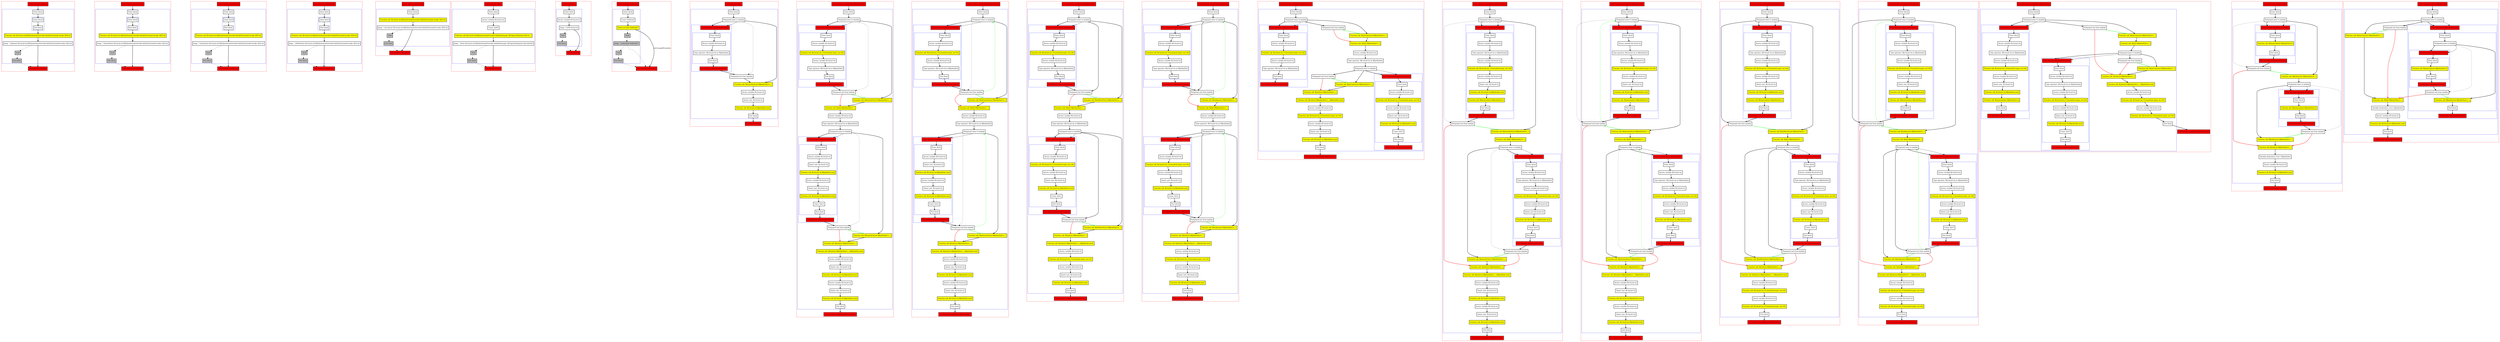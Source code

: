 digraph flowFromInplaceLambda_kt {
    graph [nodesep=3]
    node [shape=box penwidth=2]
    edge [penwidth=2]

    subgraph cluster_0 {
        color=red
        0 [label="Enter function unknown" style="filled" fillcolor=red];
        subgraph cluster_1 {
            color=blue
            1 [label="Enter block"];
            subgraph cluster_2 {
                color=blue
                2 [label="Enter block"];
                3 [label="Exit block"];
            }
            4 [label="Function call: R|<local>/x|.R|SubstitutionOverride<kotlin/Function0.invoke: R|T|>|()" style="filled" fillcolor=yellow];
            5 [label="Jump: ^unknown R|<local>/x|.R|SubstitutionOverride<kotlin/Function0.invoke: R|T|>|()"];
            6 [label="Stub" style="filled" fillcolor=gray];
            7 [label="Exit block" style="filled" fillcolor=gray];
        }
        8 [label="Exit function unknown" style="filled" fillcolor=red];
    }
    0 -> {1};
    1 -> {2};
    2 -> {3};
    3 -> {4};
    4 -> {5};
    5 -> {8};
    5 -> {6} [style=dotted];
    6 -> {7} [style=dotted];
    7 -> {8} [style=dotted];

    subgraph cluster_3 {
        color=red
        17 [label="Enter function atLeastOnce" style="filled" fillcolor=red];
        subgraph cluster_4 {
            color=blue
            18 [label="Enter block"];
            subgraph cluster_5 {
                color=blue
                19 [label="Enter block"];
                20 [label="Exit block"];
            }
            21 [label="Function call: R|<local>/x|.R|SubstitutionOverride<kotlin/Function0.invoke: R|T|>|()" style="filled" fillcolor=yellow];
            22 [label="Jump: ^atLeastOnce R|<local>/x|.R|SubstitutionOverride<kotlin/Function0.invoke: R|T|>|()"];
            23 [label="Stub" style="filled" fillcolor=gray];
            24 [label="Exit block" style="filled" fillcolor=gray];
        }
        25 [label="Exit function atLeastOnce" style="filled" fillcolor=red];
    }
    17 -> {18};
    18 -> {19};
    19 -> {20};
    20 -> {21};
    21 -> {22};
    22 -> {25};
    22 -> {23} [style=dotted];
    23 -> {24} [style=dotted];
    24 -> {25} [style=dotted];

    subgraph cluster_6 {
        color=red
        34 [label="Enter function exactlyOnce" style="filled" fillcolor=red];
        subgraph cluster_7 {
            color=blue
            35 [label="Enter block"];
            subgraph cluster_8 {
                color=blue
                36 [label="Enter block"];
                37 [label="Exit block"];
            }
            38 [label="Function call: R|<local>/x|.R|SubstitutionOverride<kotlin/Function0.invoke: R|T|>|()" style="filled" fillcolor=yellow];
            39 [label="Jump: ^exactlyOnce R|<local>/x|.R|SubstitutionOverride<kotlin/Function0.invoke: R|T|>|()"];
            40 [label="Stub" style="filled" fillcolor=gray];
            41 [label="Exit block" style="filled" fillcolor=gray];
        }
        42 [label="Exit function exactlyOnce" style="filled" fillcolor=red];
    }
    34 -> {35};
    35 -> {36};
    36 -> {37};
    37 -> {38};
    38 -> {39};
    39 -> {42};
    39 -> {40} [style=dotted];
    40 -> {41} [style=dotted];
    41 -> {42} [style=dotted];

    subgraph cluster_9 {
        color=red
        51 [label="Enter function atMostOnce" style="filled" fillcolor=red];
        subgraph cluster_10 {
            color=blue
            52 [label="Enter block"];
            subgraph cluster_11 {
                color=blue
                53 [label="Enter block"];
                54 [label="Exit block"];
            }
            55 [label="Function call: R|<local>/x|.R|SubstitutionOverride<kotlin/Function0.invoke: R|T|>|()" style="filled" fillcolor=yellow];
            56 [label="Jump: ^atMostOnce R|<local>/x|.R|SubstitutionOverride<kotlin/Function0.invoke: R|T|>|()"];
            57 [label="Stub" style="filled" fillcolor=gray];
            58 [label="Exit block" style="filled" fillcolor=gray];
        }
        59 [label="Exit function atMostOnce" style="filled" fillcolor=red];
    }
    51 -> {52};
    52 -> {53};
    53 -> {54};
    54 -> {55};
    55 -> {56};
    56 -> {59};
    56 -> {57} [style=dotted];
    57 -> {58} [style=dotted];
    58 -> {59} [style=dotted];

    subgraph cluster_12 {
        color=red
        68 [label="Enter function noContract" style="filled" fillcolor=red];
        subgraph cluster_13 {
            color=blue
            69 [label="Enter block"];
            70 [label="Function call: R|<local>/x|.R|SubstitutionOverride<kotlin/Function0.invoke: R|T|>|()" style="filled" fillcolor=yellow];
            71 [label="Jump: ^noContract R|<local>/x|.R|SubstitutionOverride<kotlin/Function0.invoke: R|T|>|()"];
            72 [label="Stub" style="filled" fillcolor=gray];
            73 [label="Exit block" style="filled" fillcolor=gray];
        }
        74 [label="Exit function noContract" style="filled" fillcolor=red];
    }
    68 -> {69};
    69 -> {70};
    70 -> {71};
    71 -> {74};
    71 -> {72} [style=dotted];
    72 -> {73} [style=dotted];
    73 -> {74} [style=dotted];

    subgraph cluster_14 {
        color=red
        75 [label="Enter function select" style="filled" fillcolor=red];
        subgraph cluster_15 {
            color=blue
            76 [label="Enter block"];
            77 [label="Access variable R|<local>/x|"];
            78 [label="Const: Int(0)"];
            79 [label="Function call: R|<local>/x|.R|SubstitutionOverride<kotlin/Array.get: R|CapturedType(out K)|>|(...)" style="filled" fillcolor=yellow];
            80 [label="Jump: ^select R|<local>/x|.R|SubstitutionOverride<kotlin/Array.get: R|CapturedType(out K)|>|(Int(0))"];
            81 [label="Stub" style="filled" fillcolor=gray];
            82 [label="Exit block" style="filled" fillcolor=gray];
        }
        83 [label="Exit function select" style="filled" fillcolor=red];
    }
    75 -> {76};
    76 -> {77};
    77 -> {78};
    78 -> {79};
    79 -> {80};
    80 -> {83};
    80 -> {81} [style=dotted];
    81 -> {82} [style=dotted];
    82 -> {83} [style=dotted];

    subgraph cluster_16 {
        color=red
        84 [label="Enter function id" style="filled" fillcolor=red];
        subgraph cluster_17 {
            color=blue
            85 [label="Enter block"];
            86 [label="Access variable R|<local>/x|"];
            87 [label="Jump: ^id R|<local>/x|"];
            88 [label="Stub" style="filled" fillcolor=gray];
            89 [label="Exit block" style="filled" fillcolor=gray];
        }
        90 [label="Exit function id" style="filled" fillcolor=red];
    }
    84 -> {85};
    85 -> {86};
    86 -> {87};
    87 -> {90};
    87 -> {88} [style=dotted];
    88 -> {89} [style=dotted];
    89 -> {90} [style=dotted];

    subgraph cluster_18 {
        color=red
        91 [label="Enter function materialize" style="filled" fillcolor=red];
        subgraph cluster_19 {
            color=blue
            92 [label="Enter block"];
            93 [label="Const: Null(null)"];
            94 [label="Check not null: Null(null)!!" style="filled" fillcolor=yellow];
            95 [label="Stub" style="filled" fillcolor=gray];
            96 [label="Jump: ^materialize Null(null)!!" style="filled" fillcolor=gray];
            97 [label="Stub" style="filled" fillcolor=gray];
            98 [label="Exit block" style="filled" fillcolor=gray];
        }
        99 [label="Exit function materialize" style="filled" fillcolor=red];
    }
    91 -> {92};
    92 -> {93};
    93 -> {94};
    94 -> {99}    [label=onUncaughtException];
    94 -> {95} [style=dotted];
    95 -> {96} [style=dotted];
    96 -> {99 97} [style=dotted];
    97 -> {98} [style=dotted];
    98 -> {99} [style=dotted];

    subgraph cluster_20 {
        color=red
        100 [label="Enter function basic" style="filled" fillcolor=red];
        subgraph cluster_21 {
            color=blue
            101 [label="Enter block"];
            102 [label="Postponed enter to lambda"];
            subgraph cluster_22 {
                color=blue
                110 [label="Enter function anonymousFunction" style="filled" fillcolor=red];
                subgraph cluster_23 {
                    color=blue
                    111 [label="Enter block"];
                    112 [label="Access variable R|<local>/x|"];
                    113 [label="Type operator: (R|<local>/x| as R|kotlin/Int|)"];
                    114 [label="Exit block"];
                }
                115 [label="Exit function anonymousFunction" style="filled" fillcolor=red];
            }
            103 [label="Postponed exit from lambda"];
            104 [label="Function call: R|/exactlyOnce|<R|kotlin/Int|>(...)" style="filled" fillcolor=yellow];
            105 [label="Access variable R|<local>/x|"];
            106 [label="Smart cast: R|<local>/x|"];
            107 [label="Function call: R|<local>/x|.R|kotlin/Int.inc|()" style="filled" fillcolor=yellow];
            108 [label="Exit block"];
        }
        109 [label="Exit function basic" style="filled" fillcolor=red];
    }
    100 -> {101};
    101 -> {102};
    102 -> {110 104};
    102 -> {103} [style=dotted];
    102 -> {110} [style=dashed];
    103 -> {104};
    104 -> {105};
    105 -> {106};
    106 -> {107};
    107 -> {108};
    108 -> {109};
    110 -> {111};
    111 -> {112};
    112 -> {113};
    113 -> {114};
    114 -> {115};
    115 -> {103};

    subgraph cluster_24 {
        color=red
        116 [label="Enter function completedCallExactlyOnce" style="filled" fillcolor=red];
        subgraph cluster_25 {
            color=blue
            117 [label="Enter block"];
            118 [label="Postponed enter to lambda"];
            subgraph cluster_26 {
                color=blue
                137 [label="Enter function anonymousFunction" style="filled" fillcolor=red];
                subgraph cluster_27 {
                    color=blue
                    138 [label="Enter block"];
                    139 [label="Access variable R|<local>/y|"];
                    140 [label="Function call: R|<local>/y|.<Unresolved name: inc>#()" style="filled" fillcolor=yellow];
                    141 [label="Access variable R|<local>/x|"];
                    142 [label="Type operator: (R|<local>/x| as R|kotlin/Int|)"];
                    143 [label="Exit block"];
                }
                144 [label="Exit function anonymousFunction" style="filled" fillcolor=red];
            }
            119 [label="Postponed exit from lambda"];
            120 [label="Function call: R|/exactlyOnce|<R|kotlin/Int|>(...)" style="filled" fillcolor=yellow];
            121 [label="Function call: R|/id|<R|kotlin/Int|>(...)" style="filled" fillcolor=yellow];
            122 [label="Access variable R|<local>/y|"];
            123 [label="Type operator: (R|<local>/y| as R|kotlin/Int|)"];
            124 [label="Postponed enter to lambda"];
            subgraph cluster_28 {
                color=blue
                145 [label="Enter function anonymousFunction" style="filled" fillcolor=red];
                subgraph cluster_29 {
                    color=blue
                    146 [label="Enter block"];
                    147 [label="Access variable R|<local>/x|"];
                    148 [label="Smart cast: R|<local>/x|"];
                    149 [label="Function call: R|<local>/x|.R|kotlin/Int.inc|()" style="filled" fillcolor=yellow];
                    150 [label="Access variable R|<local>/y|"];
                    151 [label="Smart cast: R|<local>/y|"];
                    152 [label="Function call: R|<local>/y|.R|kotlin/Int.inc|()" style="filled" fillcolor=yellow];
                    153 [label="Const: Int(1)"];
                    154 [label="Exit block"];
                }
                155 [label="Exit function anonymousFunction" style="filled" fillcolor=red];
            }
            125 [label="Postponed exit from lambda"];
            126 [label="Function call: R|/exactlyOnce|<R|kotlin/Int|>(...)" style="filled" fillcolor=yellow];
            127 [label="Function call: R|/select|<R|kotlin/Int|>(...)" style="filled" fillcolor=yellow];
            128 [label="Function call: R|/select|<R|kotlin/Int|>(...).R|kotlin/Int.inc|()" style="filled" fillcolor=yellow];
            129 [label="Access variable R|<local>/x|"];
            130 [label="Smart cast: R|<local>/x|"];
            131 [label="Function call: R|<local>/x|.R|kotlin/Int.inc|()" style="filled" fillcolor=yellow];
            132 [label="Access variable R|<local>/y|"];
            133 [label="Smart cast: R|<local>/y|"];
            134 [label="Function call: R|<local>/y|.R|kotlin/Int.inc|()" style="filled" fillcolor=yellow];
            135 [label="Exit block"];
        }
        136 [label="Exit function completedCallExactlyOnce" style="filled" fillcolor=red];
    }
    116 -> {117};
    117 -> {118};
    118 -> {137 120};
    118 -> {119} [style=dotted];
    118 -> {137} [style=dashed];
    119 -> {121} [color=red];
    119 -> {120} [color=green];
    120 -> {121};
    121 -> {122};
    122 -> {123};
    123 -> {124};
    124 -> {145 126};
    124 -> {125} [style=dotted];
    124 -> {145} [style=dashed];
    125 -> {127} [color=red];
    125 -> {126} [color=green];
    126 -> {127};
    127 -> {128};
    128 -> {129};
    129 -> {130};
    130 -> {131};
    131 -> {132};
    132 -> {133};
    133 -> {134};
    134 -> {135};
    135 -> {136};
    137 -> {138};
    138 -> {139};
    139 -> {140};
    140 -> {141};
    141 -> {142};
    142 -> {143};
    143 -> {144};
    144 -> {119};
    145 -> {146};
    146 -> {147};
    147 -> {148};
    148 -> {149};
    149 -> {150};
    150 -> {151};
    151 -> {152};
    152 -> {153};
    153 -> {154};
    154 -> {155};
    155 -> {125};

    subgraph cluster_30 {
        color=red
        156 [label="Enter function completedCallAtLeastOnce" style="filled" fillcolor=red];
        subgraph cluster_31 {
            color=blue
            157 [label="Enter block"];
            158 [label="Postponed enter to lambda"];
            subgraph cluster_32 {
                color=blue
                177 [label="Enter function anonymousFunction" style="filled" fillcolor=red];
                subgraph cluster_33 {
                    color=blue
                    178 [label="Enter block"];
                    179 [label="Access variable R|<local>/y|"];
                    180 [label="Function call: R|<local>/y|.<Unresolved name: inc>#()" style="filled" fillcolor=yellow];
                    181 [label="Access variable R|<local>/x|"];
                    182 [label="Type operator: (R|<local>/x| as R|kotlin/Int|)"];
                    183 [label="Exit block"];
                }
                184 [label="Exit function anonymousFunction" style="filled" fillcolor=red];
            }
            159 [label="Postponed exit from lambda"];
            160 [label="Function call: R|/atLeastOnce|<R|kotlin/Int|>(...)" style="filled" fillcolor=yellow];
            161 [label="Function call: R|/id|<R|kotlin/Int|>(...)" style="filled" fillcolor=yellow];
            162 [label="Access variable R|<local>/y|"];
            163 [label="Type operator: (R|<local>/y| as R|kotlin/Int|)"];
            164 [label="Postponed enter to lambda"];
            subgraph cluster_34 {
                color=blue
                185 [label="Enter function anonymousFunction" style="filled" fillcolor=red];
                subgraph cluster_35 {
                    color=blue
                    186 [label="Enter block"];
                    187 [label="Access variable R|<local>/x|"];
                    188 [label="Smart cast: R|<local>/x|"];
                    189 [label="Function call: R|<local>/x|.R|kotlin/Int.inc|()" style="filled" fillcolor=yellow];
                    190 [label="Access variable R|<local>/y|"];
                    191 [label="Smart cast: R|<local>/y|"];
                    192 [label="Function call: R|<local>/y|.R|kotlin/Int.inc|()" style="filled" fillcolor=yellow];
                    193 [label="Const: Int(1)"];
                    194 [label="Exit block"];
                }
                195 [label="Exit function anonymousFunction" style="filled" fillcolor=red];
            }
            165 [label="Postponed exit from lambda"];
            166 [label="Function call: R|/atLeastOnce|<R|kotlin/Int|>(...)" style="filled" fillcolor=yellow];
            167 [label="Function call: R|/select|<R|kotlin/Int|>(...)" style="filled" fillcolor=yellow];
            168 [label="Function call: R|/select|<R|kotlin/Int|>(...).R|kotlin/Int.inc|()" style="filled" fillcolor=yellow];
            169 [label="Access variable R|<local>/x|"];
            170 [label="Smart cast: R|<local>/x|"];
            171 [label="Function call: R|<local>/x|.R|kotlin/Int.inc|()" style="filled" fillcolor=yellow];
            172 [label="Access variable R|<local>/y|"];
            173 [label="Smart cast: R|<local>/y|"];
            174 [label="Function call: R|<local>/y|.R|kotlin/Int.inc|()" style="filled" fillcolor=yellow];
            175 [label="Exit block"];
        }
        176 [label="Exit function completedCallAtLeastOnce" style="filled" fillcolor=red];
    }
    156 -> {157};
    157 -> {158};
    158 -> {177 160};
    158 -> {159} [style=dotted];
    158 -> {177} [style=dashed];
    159 -> {161} [color=red];
    159 -> {160} [color=green];
    159 -> {158} [color=green style=dashed];
    160 -> {161};
    161 -> {162};
    162 -> {163};
    163 -> {164};
    164 -> {185 166};
    164 -> {165} [style=dotted];
    164 -> {185} [style=dashed];
    165 -> {167} [color=red];
    165 -> {166} [color=green];
    165 -> {164} [color=green style=dashed];
    166 -> {167};
    167 -> {168};
    168 -> {169};
    169 -> {170};
    170 -> {171};
    171 -> {172};
    172 -> {173};
    173 -> {174};
    174 -> {175};
    175 -> {176};
    177 -> {178};
    178 -> {179};
    179 -> {180};
    180 -> {181};
    181 -> {182};
    182 -> {183};
    183 -> {184};
    184 -> {159};
    185 -> {186};
    186 -> {187};
    187 -> {188};
    188 -> {189};
    189 -> {190};
    190 -> {191};
    191 -> {192};
    192 -> {193};
    193 -> {194};
    194 -> {195};
    195 -> {165};

    subgraph cluster_36 {
        color=red
        196 [label="Enter function completedCallAtMostOnce" style="filled" fillcolor=red];
        subgraph cluster_37 {
            color=blue
            197 [label="Enter block"];
            198 [label="Postponed enter to lambda"];
            subgraph cluster_38 {
                color=blue
                216 [label="Enter function anonymousFunction" style="filled" fillcolor=red];
                subgraph cluster_39 {
                    color=blue
                    217 [label="Enter block"];
                    218 [label="Access variable R|<local>/y|"];
                    219 [label="Function call: R|<local>/y|.<Unresolved name: inc>#()" style="filled" fillcolor=yellow];
                    220 [label="Access variable R|<local>/x|"];
                    221 [label="Type operator: (R|<local>/x| as R|kotlin/Int|)"];
                    222 [label="Exit block"];
                }
                223 [label="Exit function anonymousFunction" style="filled" fillcolor=red];
            }
            199 [label="Postponed exit from lambda"];
            200 [label="Function call: R|/atMostOnce|<R|kotlin/Int|>(...)" style="filled" fillcolor=yellow];
            201 [label="Function call: R|/id|<R|kotlin/Int|>(...)" style="filled" fillcolor=yellow];
            202 [label="Access variable R|<local>/y|"];
            203 [label="Type operator: (R|<local>/y| as R|kotlin/Int|)"];
            204 [label="Postponed enter to lambda"];
            subgraph cluster_40 {
                color=blue
                224 [label="Enter function anonymousFunction" style="filled" fillcolor=red];
                subgraph cluster_41 {
                    color=blue
                    225 [label="Enter block"];
                    226 [label="Access variable R|<local>/x|"];
                    227 [label="Function call: R|<local>/x|.<Unresolved name: inc>#()" style="filled" fillcolor=yellow];
                    228 [label="Access variable R|<local>/y|"];
                    229 [label="Smart cast: R|<local>/y|"];
                    230 [label="Function call: R|<local>/y|.R|kotlin/Int.inc|()" style="filled" fillcolor=yellow];
                    231 [label="Const: Int(1)"];
                    232 [label="Exit block"];
                }
                233 [label="Exit function anonymousFunction" style="filled" fillcolor=red];
            }
            205 [label="Postponed exit from lambda"];
            206 [label="Function call: R|/atMostOnce|<R|kotlin/Int|>(...)" style="filled" fillcolor=yellow];
            207 [label="Function call: R|/select|<R|kotlin/Int|>(...)" style="filled" fillcolor=yellow];
            208 [label="Function call: R|/select|<R|kotlin/Int|>(...).R|kotlin/Int.inc|()" style="filled" fillcolor=yellow];
            209 [label="Access variable R|<local>/x|"];
            210 [label="Function call: R|<local>/x|.<Unresolved name: inc>#()" style="filled" fillcolor=yellow];
            211 [label="Access variable R|<local>/y|"];
            212 [label="Smart cast: R|<local>/y|"];
            213 [label="Function call: R|<local>/y|.R|kotlin/Int.inc|()" style="filled" fillcolor=yellow];
            214 [label="Exit block"];
        }
        215 [label="Exit function completedCallAtMostOnce" style="filled" fillcolor=red];
    }
    196 -> {197};
    197 -> {198};
    198 -> {199 216 200};
    198 -> {216} [style=dashed];
    199 -> {201} [color=red];
    199 -> {200} [color=green];
    200 -> {201};
    201 -> {202};
    202 -> {203};
    203 -> {204};
    204 -> {205 224 206};
    204 -> {224} [style=dashed];
    205 -> {207} [color=red];
    205 -> {206} [color=green];
    206 -> {207};
    207 -> {208};
    208 -> {209};
    209 -> {210};
    210 -> {211};
    211 -> {212};
    212 -> {213};
    213 -> {214};
    214 -> {215};
    216 -> {217};
    217 -> {218};
    218 -> {219};
    219 -> {220};
    220 -> {221};
    221 -> {222};
    222 -> {223};
    223 -> {199};
    224 -> {225};
    225 -> {226};
    226 -> {227};
    227 -> {228};
    228 -> {229};
    229 -> {230};
    230 -> {231};
    231 -> {232};
    232 -> {233};
    233 -> {205};

    subgraph cluster_42 {
        color=red
        234 [label="Enter function completedCallUnknown" style="filled" fillcolor=red];
        subgraph cluster_43 {
            color=blue
            235 [label="Enter block"];
            236 [label="Postponed enter to lambda"];
            subgraph cluster_44 {
                color=blue
                254 [label="Enter function anonymousFunction" style="filled" fillcolor=red];
                subgraph cluster_45 {
                    color=blue
                    255 [label="Enter block"];
                    256 [label="Access variable R|<local>/y|"];
                    257 [label="Function call: R|<local>/y|.<Unresolved name: inc>#()" style="filled" fillcolor=yellow];
                    258 [label="Access variable R|<local>/x|"];
                    259 [label="Type operator: (R|<local>/x| as R|kotlin/Int|)"];
                    260 [label="Exit block"];
                }
                261 [label="Exit function anonymousFunction" style="filled" fillcolor=red];
            }
            237 [label="Postponed exit from lambda"];
            238 [label="Function call: R|/unknown|<R|kotlin/Int|>(...)" style="filled" fillcolor=yellow];
            239 [label="Function call: R|/id|<R|kotlin/Int|>(...)" style="filled" fillcolor=yellow];
            240 [label="Access variable R|<local>/y|"];
            241 [label="Type operator: (R|<local>/y| as R|kotlin/Int|)"];
            242 [label="Postponed enter to lambda"];
            subgraph cluster_46 {
                color=blue
                262 [label="Enter function anonymousFunction" style="filled" fillcolor=red];
                subgraph cluster_47 {
                    color=blue
                    263 [label="Enter block"];
                    264 [label="Access variable R|<local>/x|"];
                    265 [label="Function call: R|<local>/x|.<Unresolved name: inc>#()" style="filled" fillcolor=yellow];
                    266 [label="Access variable R|<local>/y|"];
                    267 [label="Smart cast: R|<local>/y|"];
                    268 [label="Function call: R|<local>/y|.R|kotlin/Int.inc|()" style="filled" fillcolor=yellow];
                    269 [label="Const: Int(1)"];
                    270 [label="Exit block"];
                }
                271 [label="Exit function anonymousFunction" style="filled" fillcolor=red];
            }
            243 [label="Postponed exit from lambda"];
            244 [label="Function call: R|/unknown|<R|kotlin/Int|>(...)" style="filled" fillcolor=yellow];
            245 [label="Function call: R|/select|<R|kotlin/Int|>(...)" style="filled" fillcolor=yellow];
            246 [label="Function call: R|/select|<R|kotlin/Int|>(...).R|kotlin/Int.inc|()" style="filled" fillcolor=yellow];
            247 [label="Access variable R|<local>/x|"];
            248 [label="Function call: R|<local>/x|.<Unresolved name: inc>#()" style="filled" fillcolor=yellow];
            249 [label="Access variable R|<local>/y|"];
            250 [label="Smart cast: R|<local>/y|"];
            251 [label="Function call: R|<local>/y|.R|kotlin/Int.inc|()" style="filled" fillcolor=yellow];
            252 [label="Exit block"];
        }
        253 [label="Exit function completedCallUnknown" style="filled" fillcolor=red];
    }
    234 -> {235};
    235 -> {236};
    236 -> {237 254 238};
    236 -> {254} [style=dashed];
    237 -> {239} [color=red];
    237 -> {238} [color=green];
    237 -> {236} [color=green style=dashed];
    238 -> {239};
    239 -> {240};
    240 -> {241};
    241 -> {242};
    242 -> {243 262 244};
    242 -> {262} [style=dashed];
    243 -> {245} [color=red];
    243 -> {244} [color=green];
    243 -> {242} [color=green style=dashed];
    244 -> {245};
    245 -> {246};
    246 -> {247};
    247 -> {248};
    248 -> {249};
    249 -> {250};
    250 -> {251};
    251 -> {252};
    252 -> {253};
    254 -> {255};
    255 -> {256};
    256 -> {257};
    257 -> {258};
    258 -> {259};
    259 -> {260};
    260 -> {261};
    261 -> {237};
    262 -> {263};
    263 -> {264};
    264 -> {265};
    265 -> {266};
    266 -> {267};
    267 -> {268};
    268 -> {269};
    269 -> {270};
    270 -> {271};
    271 -> {243};

    subgraph cluster_48 {
        color=red
        272 [label="Enter function completedCallNoContract" style="filled" fillcolor=red];
        subgraph cluster_49 {
            color=blue
            273 [label="Enter block"];
            274 [label="Postponed enter to lambda"];
            subgraph cluster_50 {
                color=blue
                292 [label="Enter function anonymousFunction" style="filled" fillcolor=red];
                subgraph cluster_51 {
                    color=blue
                    293 [label="Enter block"];
                    294 [label="Access variable R|<local>/y|"];
                    295 [label="Function call: R|<local>/y|.<Unresolved name: inc>#()" style="filled" fillcolor=yellow];
                    296 [label="Access variable R|<local>/x|"];
                    297 [label="Type operator: (R|<local>/x| as R|kotlin/Int|)"];
                    298 [label="Exit block"];
                }
                299 [label="Exit function anonymousFunction" style="filled" fillcolor=red];
            }
            275 [label="Postponed exit from lambda"];
            276 [label="Function call: R|/noContract|<R|kotlin/Int|>(...)" style="filled" fillcolor=yellow];
            277 [label="Function call: R|/id|<R|kotlin/Int|>(...)" style="filled" fillcolor=yellow];
            278 [label="Access variable R|<local>/y|"];
            279 [label="Type operator: (R|<local>/y| as R|kotlin/Int|)"];
            280 [label="Postponed enter to lambda"];
            subgraph cluster_52 {
                color=blue
                300 [label="Enter function anonymousFunction" style="filled" fillcolor=red];
                subgraph cluster_53 {
                    color=blue
                    301 [label="Enter block"];
                    302 [label="Access variable R|<local>/x|"];
                    303 [label="Function call: R|<local>/x|.<Unresolved name: inc>#()" style="filled" fillcolor=yellow];
                    304 [label="Access variable R|<local>/y|"];
                    305 [label="Smart cast: R|<local>/y|"];
                    306 [label="Function call: R|<local>/y|.R|kotlin/Int.inc|()" style="filled" fillcolor=yellow];
                    307 [label="Const: Int(1)"];
                    308 [label="Exit block"];
                }
                309 [label="Exit function anonymousFunction" style="filled" fillcolor=red];
            }
            281 [label="Postponed exit from lambda"];
            282 [label="Function call: R|/noContract|<R|kotlin/Int|>(...)" style="filled" fillcolor=yellow];
            283 [label="Function call: R|/select|<R|kotlin/Int|>(...)" style="filled" fillcolor=yellow];
            284 [label="Function call: R|/select|<R|kotlin/Int|>(...).R|kotlin/Int.inc|()" style="filled" fillcolor=yellow];
            285 [label="Access variable R|<local>/x|"];
            286 [label="Function call: R|<local>/x|.<Unresolved name: inc>#()" style="filled" fillcolor=yellow];
            287 [label="Access variable R|<local>/y|"];
            288 [label="Smart cast: R|<local>/y|"];
            289 [label="Function call: R|<local>/y|.R|kotlin/Int.inc|()" style="filled" fillcolor=yellow];
            290 [label="Exit block"];
        }
        291 [label="Exit function completedCallNoContract" style="filled" fillcolor=red];
    }
    272 -> {273};
    273 -> {274};
    274 -> {275 292 276};
    274 -> {292} [style=dashed];
    275 -> {277} [color=red];
    275 -> {276} [color=green];
    276 -> {277};
    277 -> {278};
    278 -> {279};
    279 -> {280};
    280 -> {281 300 282};
    280 -> {300} [style=dashed];
    281 -> {283} [color=red];
    281 -> {282} [color=green];
    282 -> {283};
    283 -> {284};
    284 -> {285};
    285 -> {286};
    286 -> {287};
    287 -> {288};
    288 -> {289};
    289 -> {290};
    290 -> {291};
    292 -> {293};
    293 -> {294};
    294 -> {295};
    295 -> {296};
    296 -> {297};
    297 -> {298};
    298 -> {299};
    300 -> {301};
    301 -> {302};
    302 -> {303};
    303 -> {304};
    304 -> {305};
    305 -> {306};
    306 -> {307};
    307 -> {308};
    308 -> {309};

    subgraph cluster_54 {
        color=red
        310 [label="Enter function incompleteCallExactlyOnce" style="filled" fillcolor=red];
        subgraph cluster_55 {
            color=blue
            311 [label="Enter block"];
            312 [label="Postponed enter to lambda"];
            subgraph cluster_56 {
                color=blue
                329 [label="Enter function anonymousFunction" style="filled" fillcolor=red];
                subgraph cluster_57 {
                    color=blue
                    330 [label="Enter block"];
                    331 [label="Access variable R|<local>/x|"];
                    332 [label="Type operator: (R|<local>/x| as R|kotlin/Int|)"];
                    333 [label="Access variable R|<local>/y|"];
                    334 [label="Function call: R|<local>/y|.<Unresolved name: inc>#()" style="filled" fillcolor=yellow];
                    335 [label="Access variable R|<local>/x|"];
                    336 [label="Smart cast: R|<local>/x|"];
                    337 [label="Function call: R|<local>/x|.R|kotlin/Int.inc|()" style="filled" fillcolor=yellow];
                    338 [label="Function call: R|/materialize|<R|kotlin/Int|>()" style="filled" fillcolor=yellow];
                    339 [label="Exit block"];
                }
                340 [label="Exit function anonymousFunction" style="filled" fillcolor=red];
            }
            313 [label="Postponed exit from lambda"];
            314 [label="Function call: R|/exactlyOnce|<R|kotlin/Int|>(...)" style="filled" fillcolor=yellow];
            315 [label="Function call: R|/id|<R|kotlin/Int|>(...)" style="filled" fillcolor=yellow];
            316 [label="Postponed enter to lambda"];
            subgraph cluster_58 {
                color=blue
                341 [label="Enter function anonymousFunction" style="filled" fillcolor=red];
                subgraph cluster_59 {
                    color=blue
                    342 [label="Enter block"];
                    343 [label="Access variable R|<local>/y|"];
                    344 [label="Type operator: (R|<local>/y| as R|kotlin/Int|)"];
                    345 [label="Access variable R|<local>/x|"];
                    346 [label="Function call: R|<local>/x|.<Unresolved name: inc>#()" style="filled" fillcolor=yellow];
                    347 [label="Access variable R|<local>/y|"];
                    348 [label="Smart cast: R|<local>/y|"];
                    349 [label="Function call: R|<local>/y|.R|kotlin/Int.inc|()" style="filled" fillcolor=yellow];
                    350 [label="Const: Int(1)"];
                    351 [label="Exit block"];
                }
                352 [label="Exit function anonymousFunction" style="filled" fillcolor=red];
            }
            317 [label="Postponed exit from lambda"];
            318 [label="Function call: R|/exactlyOnce|<R|kotlin/Int|>(...)" style="filled" fillcolor=yellow];
            319 [label="Function call: R|/select|<R|kotlin/Int|>(...)" style="filled" fillcolor=yellow];
            320 [label="Function call: R|/select|<R|kotlin/Int|>(...).R|kotlin/Int.inc|()" style="filled" fillcolor=yellow];
            321 [label="Access variable R|<local>/x|"];
            322 [label="Smart cast: R|<local>/x|"];
            323 [label="Function call: R|<local>/x|.R|kotlin/Int.inc|()" style="filled" fillcolor=yellow];
            324 [label="Access variable R|<local>/y|"];
            325 [label="Smart cast: R|<local>/y|"];
            326 [label="Function call: R|<local>/y|.R|kotlin/Int.inc|()" style="filled" fillcolor=yellow];
            327 [label="Exit block"];
        }
        328 [label="Exit function incompleteCallExactlyOnce" style="filled" fillcolor=red];
    }
    310 -> {311};
    311 -> {312};
    312 -> {329 314};
    312 -> {313} [style=dotted];
    312 -> {329} [style=dashed];
    313 -> {319} [color=red];
    313 -> {314} [color=green];
    314 -> {315};
    315 -> {316};
    316 -> {341 318};
    316 -> {317} [style=dotted];
    316 -> {341} [style=dashed];
    317 -> {319} [color=red];
    317 -> {318} [color=green];
    318 -> {319};
    319 -> {320};
    320 -> {321};
    321 -> {322};
    322 -> {323};
    323 -> {324};
    324 -> {325};
    325 -> {326};
    326 -> {327};
    327 -> {328};
    329 -> {330};
    330 -> {331};
    331 -> {332};
    332 -> {333};
    333 -> {334};
    334 -> {335};
    335 -> {336};
    336 -> {337};
    337 -> {338};
    338 -> {339};
    339 -> {340};
    340 -> {313};
    341 -> {342};
    342 -> {343};
    343 -> {344};
    344 -> {345};
    345 -> {346};
    346 -> {347};
    347 -> {348};
    348 -> {349};
    349 -> {350};
    350 -> {351};
    351 -> {352};
    352 -> {317};

    subgraph cluster_60 {
        color=red
        353 [label="Enter function incompleteCallAtLeastOnce" style="filled" fillcolor=red];
        subgraph cluster_61 {
            color=blue
            354 [label="Enter block"];
            355 [label="Postponed enter to lambda"];
            subgraph cluster_62 {
                color=blue
                372 [label="Enter function anonymousFunction" style="filled" fillcolor=red];
                subgraph cluster_63 {
                    color=blue
                    373 [label="Enter block"];
                    374 [label="Access variable R|<local>/x|"];
                    375 [label="Type operator: (R|<local>/x| as R|kotlin/Int|)"];
                    376 [label="Access variable R|<local>/y|"];
                    377 [label="Function call: R|<local>/y|.<Unresolved name: inc>#()" style="filled" fillcolor=yellow];
                    378 [label="Access variable R|<local>/x|"];
                    379 [label="Smart cast: R|<local>/x|"];
                    380 [label="Function call: R|<local>/x|.R|kotlin/Int.inc|()" style="filled" fillcolor=yellow];
                    381 [label="Function call: R|/materialize|<R|kotlin/Int|>()" style="filled" fillcolor=yellow];
                    382 [label="Exit block"];
                }
                383 [label="Exit function anonymousFunction" style="filled" fillcolor=red];
            }
            356 [label="Postponed exit from lambda"];
            357 [label="Function call: R|/atLeastOnce|<R|kotlin/Int|>(...)" style="filled" fillcolor=yellow];
            358 [label="Function call: R|/id|<R|kotlin/Int|>(...)" style="filled" fillcolor=yellow];
            359 [label="Postponed enter to lambda"];
            subgraph cluster_64 {
                color=blue
                384 [label="Enter function anonymousFunction" style="filled" fillcolor=red];
                subgraph cluster_65 {
                    color=blue
                    385 [label="Enter block"];
                    386 [label="Access variable R|<local>/y|"];
                    387 [label="Type operator: (R|<local>/y| as R|kotlin/Int|)"];
                    388 [label="Access variable R|<local>/x|"];
                    389 [label="Function call: R|<local>/x|.<Unresolved name: inc>#()" style="filled" fillcolor=yellow];
                    390 [label="Access variable R|<local>/y|"];
                    391 [label="Smart cast: R|<local>/y|"];
                    392 [label="Function call: R|<local>/y|.R|kotlin/Int.inc|()" style="filled" fillcolor=yellow];
                    393 [label="Const: Int(1)"];
                    394 [label="Exit block"];
                }
                395 [label="Exit function anonymousFunction" style="filled" fillcolor=red];
            }
            360 [label="Postponed exit from lambda"];
            361 [label="Function call: R|/atLeastOnce|<R|kotlin/Int|>(...)" style="filled" fillcolor=yellow];
            362 [label="Function call: R|/select|<R|kotlin/Int|>(...)" style="filled" fillcolor=yellow];
            363 [label="Function call: R|/select|<R|kotlin/Int|>(...).R|kotlin/Int.inc|()" style="filled" fillcolor=yellow];
            364 [label="Access variable R|<local>/x|"];
            365 [label="Smart cast: R|<local>/x|"];
            366 [label="Function call: R|<local>/x|.R|kotlin/Int.inc|()" style="filled" fillcolor=yellow];
            367 [label="Access variable R|<local>/y|"];
            368 [label="Smart cast: R|<local>/y|"];
            369 [label="Function call: R|<local>/y|.R|kotlin/Int.inc|()" style="filled" fillcolor=yellow];
            370 [label="Exit block"];
        }
        371 [label="Exit function incompleteCallAtLeastOnce" style="filled" fillcolor=red];
    }
    353 -> {354};
    354 -> {355};
    355 -> {372 357};
    355 -> {356} [style=dotted];
    355 -> {372} [style=dashed];
    356 -> {362} [color=red];
    356 -> {357} [color=green];
    356 -> {355} [color=green style=dashed];
    357 -> {358};
    358 -> {359};
    359 -> {384 361};
    359 -> {360} [style=dotted];
    359 -> {384} [style=dashed];
    360 -> {362} [color=red];
    360 -> {361} [color=green];
    360 -> {359} [color=green style=dashed];
    361 -> {362};
    362 -> {363};
    363 -> {364};
    364 -> {365};
    365 -> {366};
    366 -> {367};
    367 -> {368};
    368 -> {369};
    369 -> {370};
    370 -> {371};
    372 -> {373};
    373 -> {374};
    374 -> {375};
    375 -> {376};
    376 -> {377};
    377 -> {378};
    378 -> {379};
    379 -> {380};
    380 -> {381};
    381 -> {382};
    382 -> {383};
    383 -> {356};
    384 -> {385};
    385 -> {386};
    386 -> {387};
    387 -> {388};
    388 -> {389};
    389 -> {390};
    390 -> {391};
    391 -> {392};
    392 -> {393};
    393 -> {394};
    394 -> {395};
    395 -> {360};

    subgraph cluster_66 {
        color=red
        396 [label="Enter function incompleteCallAtMostOnce" style="filled" fillcolor=red];
        subgraph cluster_67 {
            color=blue
            397 [label="Enter block"];
            398 [label="Postponed enter to lambda"];
            subgraph cluster_68 {
                color=blue
                413 [label="Enter function anonymousFunction" style="filled" fillcolor=red];
                subgraph cluster_69 {
                    color=blue
                    414 [label="Enter block"];
                    415 [label="Access variable R|<local>/x|"];
                    416 [label="Type operator: (R|<local>/x| as R|kotlin/Int|)"];
                    417 [label="Access variable R|<local>/y|"];
                    418 [label="Function call: R|<local>/y|.<Unresolved name: inc>#()" style="filled" fillcolor=yellow];
                    419 [label="Access variable R|<local>/x|"];
                    420 [label="Smart cast: R|<local>/x|"];
                    421 [label="Function call: R|<local>/x|.R|kotlin/Int.inc|()" style="filled" fillcolor=yellow];
                    422 [label="Function call: R|/materialize|<R|kotlin/Int|>()" style="filled" fillcolor=yellow];
                    423 [label="Exit block"];
                }
                424 [label="Exit function anonymousFunction" style="filled" fillcolor=red];
            }
            399 [label="Postponed exit from lambda"];
            400 [label="Function call: R|/atMostOnce|<R|kotlin/Int|>(...)" style="filled" fillcolor=yellow];
            401 [label="Function call: R|/id|<R|kotlin/Int|>(...)" style="filled" fillcolor=yellow];
            402 [label="Postponed enter to lambda"];
            subgraph cluster_70 {
                color=blue
                425 [label="Enter function anonymousFunction" style="filled" fillcolor=red];
                subgraph cluster_71 {
                    color=blue
                    426 [label="Enter block"];
                    427 [label="Access variable R|<local>/y|"];
                    428 [label="Type operator: (R|<local>/y| as R|kotlin/Int|)"];
                    429 [label="Access variable R|<local>/x|"];
                    430 [label="Function call: R|<local>/x|.<Unresolved name: inc>#()" style="filled" fillcolor=yellow];
                    431 [label="Access variable R|<local>/y|"];
                    432 [label="Smart cast: R|<local>/y|"];
                    433 [label="Function call: R|<local>/y|.R|kotlin/Int.inc|()" style="filled" fillcolor=yellow];
                    434 [label="Const: Int(1)"];
                    435 [label="Exit block"];
                }
                436 [label="Exit function anonymousFunction" style="filled" fillcolor=red];
            }
            403 [label="Postponed exit from lambda"];
            404 [label="Function call: R|/atMostOnce|<R|kotlin/Int|>(...)" style="filled" fillcolor=yellow];
            405 [label="Function call: R|/select|<R|kotlin/Int|>(...)" style="filled" fillcolor=yellow];
            406 [label="Function call: R|/select|<R|kotlin/Int|>(...).R|kotlin/Int.inc|()" style="filled" fillcolor=yellow];
            407 [label="Access variable R|<local>/x|"];
            408 [label="Function call: R|<local>/x|.<Unresolved name: inc>#()" style="filled" fillcolor=yellow];
            409 [label="Access variable R|<local>/y|"];
            410 [label="Function call: R|<local>/y|.<Unresolved name: inc>#()" style="filled" fillcolor=yellow];
            411 [label="Exit block"];
        }
        412 [label="Exit function incompleteCallAtMostOnce" style="filled" fillcolor=red];
    }
    396 -> {397};
    397 -> {398};
    398 -> {399 413 400};
    398 -> {413} [style=dashed];
    399 -> {405} [color=red];
    399 -> {400} [color=green];
    400 -> {401};
    401 -> {402};
    402 -> {403 425 404};
    402 -> {425} [style=dashed];
    403 -> {405} [color=red];
    403 -> {404} [color=green];
    404 -> {405};
    405 -> {406};
    406 -> {407};
    407 -> {408};
    408 -> {409};
    409 -> {410};
    410 -> {411};
    411 -> {412};
    413 -> {414};
    414 -> {415};
    415 -> {416};
    416 -> {417};
    417 -> {418};
    418 -> {419};
    419 -> {420};
    420 -> {421};
    421 -> {422};
    422 -> {423};
    423 -> {424};
    424 -> {399};
    425 -> {426};
    426 -> {427};
    427 -> {428};
    428 -> {429};
    429 -> {430};
    430 -> {431};
    431 -> {432};
    432 -> {433};
    433 -> {434};
    434 -> {435};
    435 -> {436};
    436 -> {403};

    subgraph cluster_72 {
        color=red
        437 [label="Enter function incompleteCallUnknown" style="filled" fillcolor=red];
        subgraph cluster_73 {
            color=blue
            438 [label="Enter block"];
            439 [label="Postponed enter to lambda"];
            subgraph cluster_74 {
                color=blue
                454 [label="Enter function anonymousFunction" style="filled" fillcolor=red];
                subgraph cluster_75 {
                    color=blue
                    455 [label="Enter block"];
                    456 [label="Access variable R|<local>/x|"];
                    457 [label="Type operator: (R|<local>/x| as R|kotlin/Int|)"];
                    458 [label="Access variable R|<local>/y|"];
                    459 [label="Function call: R|<local>/y|.<Unresolved name: inc>#()" style="filled" fillcolor=yellow];
                    460 [label="Access variable R|<local>/x|"];
                    461 [label="Smart cast: R|<local>/x|"];
                    462 [label="Function call: R|<local>/x|.R|kotlin/Int.inc|()" style="filled" fillcolor=yellow];
                    463 [label="Function call: R|/materialize|<R|kotlin/Int|>()" style="filled" fillcolor=yellow];
                    464 [label="Exit block"];
                }
                465 [label="Exit function anonymousFunction" style="filled" fillcolor=red];
            }
            440 [label="Postponed exit from lambda"];
            441 [label="Function call: R|/unknown|<R|kotlin/Int|>(...)" style="filled" fillcolor=yellow];
            442 [label="Function call: R|/id|<R|kotlin/Int|>(...)" style="filled" fillcolor=yellow];
            443 [label="Postponed enter to lambda"];
            subgraph cluster_76 {
                color=blue
                466 [label="Enter function anonymousFunction" style="filled" fillcolor=red];
                subgraph cluster_77 {
                    color=blue
                    467 [label="Enter block"];
                    468 [label="Access variable R|<local>/y|"];
                    469 [label="Type operator: (R|<local>/y| as R|kotlin/Int|)"];
                    470 [label="Access variable R|<local>/x|"];
                    471 [label="Function call: R|<local>/x|.<Unresolved name: inc>#()" style="filled" fillcolor=yellow];
                    472 [label="Access variable R|<local>/y|"];
                    473 [label="Smart cast: R|<local>/y|"];
                    474 [label="Function call: R|<local>/y|.R|kotlin/Int.inc|()" style="filled" fillcolor=yellow];
                    475 [label="Const: Int(1)"];
                    476 [label="Exit block"];
                }
                477 [label="Exit function anonymousFunction" style="filled" fillcolor=red];
            }
            444 [label="Postponed exit from lambda"];
            445 [label="Function call: R|/unknown|<R|kotlin/Int|>(...)" style="filled" fillcolor=yellow];
            446 [label="Function call: R|/select|<R|kotlin/Int|>(...)" style="filled" fillcolor=yellow];
            447 [label="Function call: R|/select|<R|kotlin/Int|>(...).R|kotlin/Int.inc|()" style="filled" fillcolor=yellow];
            448 [label="Access variable R|<local>/x|"];
            449 [label="Function call: R|<local>/x|.<Unresolved name: inc>#()" style="filled" fillcolor=yellow];
            450 [label="Access variable R|<local>/y|"];
            451 [label="Function call: R|<local>/y|.<Unresolved name: inc>#()" style="filled" fillcolor=yellow];
            452 [label="Exit block"];
        }
        453 [label="Exit function incompleteCallUnknown" style="filled" fillcolor=red];
    }
    437 -> {438};
    438 -> {439};
    439 -> {440 454 441};
    439 -> {454} [style=dashed];
    440 -> {446} [color=red];
    440 -> {441} [color=green];
    440 -> {439} [color=green style=dashed];
    441 -> {442};
    442 -> {443};
    443 -> {444 466 445};
    443 -> {466} [style=dashed];
    444 -> {446} [color=red];
    444 -> {445} [color=green];
    444 -> {443} [color=green style=dashed];
    445 -> {446};
    446 -> {447};
    447 -> {448};
    448 -> {449};
    449 -> {450};
    450 -> {451};
    451 -> {452};
    452 -> {453};
    454 -> {455};
    455 -> {456};
    456 -> {457};
    457 -> {458};
    458 -> {459};
    459 -> {460};
    460 -> {461};
    461 -> {462};
    462 -> {463};
    463 -> {464};
    464 -> {465};
    465 -> {440};
    466 -> {467};
    467 -> {468};
    468 -> {469};
    469 -> {470};
    470 -> {471};
    471 -> {472};
    472 -> {473};
    473 -> {474};
    474 -> {475};
    475 -> {476};
    476 -> {477};
    477 -> {444};

    subgraph cluster_78 {
        color=red
        478 [label="Enter function incompleteCallNoContract" style="filled" fillcolor=red];
        subgraph cluster_79 {
            color=blue
            479 [label="Enter block"];
            480 [label="Postponed enter to lambda"];
            subgraph cluster_80 {
                color=blue
                495 [label="Enter function anonymousFunction" style="filled" fillcolor=red];
                subgraph cluster_81 {
                    color=blue
                    496 [label="Enter block"];
                    497 [label="Access variable R|<local>/x|"];
                    498 [label="Type operator: (R|<local>/x| as R|kotlin/Int|)"];
                    499 [label="Access variable R|<local>/y|"];
                    500 [label="Function call: R|<local>/y|.<Unresolved name: inc>#()" style="filled" fillcolor=yellow];
                    501 [label="Access variable R|<local>/x|"];
                    502 [label="Smart cast: R|<local>/x|"];
                    503 [label="Function call: R|<local>/x|.R|kotlin/Int.inc|()" style="filled" fillcolor=yellow];
                    504 [label="Function call: R|/materialize|<R|kotlin/Int|>()" style="filled" fillcolor=yellow];
                    505 [label="Exit block"];
                }
                506 [label="Exit function anonymousFunction" style="filled" fillcolor=red];
            }
            481 [label="Postponed exit from lambda"];
            482 [label="Function call: R|/noContract|<R|kotlin/Int|>(...)" style="filled" fillcolor=yellow];
            483 [label="Function call: R|/id|<R|kotlin/Int|>(...)" style="filled" fillcolor=yellow];
            484 [label="Postponed enter to lambda"];
            subgraph cluster_82 {
                color=blue
                507 [label="Enter function anonymousFunction" style="filled" fillcolor=red];
                subgraph cluster_83 {
                    color=blue
                    508 [label="Enter block"];
                    509 [label="Access variable R|<local>/y|"];
                    510 [label="Type operator: (R|<local>/y| as R|kotlin/Int|)"];
                    511 [label="Access variable R|<local>/x|"];
                    512 [label="Function call: R|<local>/x|.<Unresolved name: inc>#()" style="filled" fillcolor=yellow];
                    513 [label="Access variable R|<local>/y|"];
                    514 [label="Smart cast: R|<local>/y|"];
                    515 [label="Function call: R|<local>/y|.R|kotlin/Int.inc|()" style="filled" fillcolor=yellow];
                    516 [label="Const: Int(1)"];
                    517 [label="Exit block"];
                }
                518 [label="Exit function anonymousFunction" style="filled" fillcolor=red];
            }
            485 [label="Postponed exit from lambda"];
            486 [label="Function call: R|/noContract|<R|kotlin/Int|>(...)" style="filled" fillcolor=yellow];
            487 [label="Function call: R|/select|<R|kotlin/Int|>(...)" style="filled" fillcolor=yellow];
            488 [label="Function call: R|/select|<R|kotlin/Int|>(...).R|kotlin/Int.inc|()" style="filled" fillcolor=yellow];
            489 [label="Access variable R|<local>/x|"];
            490 [label="Function call: R|<local>/x|.<Unresolved name: inc>#()" style="filled" fillcolor=yellow];
            491 [label="Access variable R|<local>/y|"];
            492 [label="Function call: R|<local>/y|.<Unresolved name: inc>#()" style="filled" fillcolor=yellow];
            493 [label="Exit block"];
        }
        494 [label="Exit function incompleteCallNoContract" style="filled" fillcolor=red];
    }
    478 -> {479};
    479 -> {480};
    480 -> {481 495 482};
    480 -> {495} [style=dashed];
    481 -> {487} [color=red];
    481 -> {482} [color=green];
    482 -> {483};
    483 -> {484};
    484 -> {485 507 486};
    484 -> {507} [style=dashed];
    485 -> {487} [color=red];
    485 -> {486} [color=green];
    486 -> {487};
    487 -> {488};
    488 -> {489};
    489 -> {490};
    490 -> {491};
    491 -> {492};
    492 -> {493};
    493 -> {494};
    495 -> {496};
    496 -> {497};
    497 -> {498};
    498 -> {499};
    499 -> {500};
    500 -> {501};
    501 -> {502};
    502 -> {503};
    503 -> {504};
    504 -> {505};
    505 -> {506};
    507 -> {508};
    508 -> {509};
    509 -> {510};
    510 -> {511};
    511 -> {512};
    512 -> {513};
    513 -> {514};
    514 -> {515};
    515 -> {516};
    516 -> {517};
    517 -> {518};

    subgraph cluster_84 {
        color=red
        519 [label="Enter function expectedType" style="filled" fillcolor=red];
        subgraph cluster_85 {
            color=blue
            520 [label="Enter block"];
            521 [label="Postponed enter to lambda"];
            subgraph cluster_86 {
                color=blue
                533 [label="Enter function anonymousFunction" style="filled" fillcolor=red];
                subgraph cluster_87 {
                    color=blue
                    534 [label="Enter block"];
                    535 [label="Function call: R|/materialize|<R|kotlin/Int|>()" style="filled" fillcolor=yellow];
                    536 [label="Exit block"];
                }
                537 [label="Exit function anonymousFunction" style="filled" fillcolor=red];
            }
            522 [label="Postponed exit from lambda"];
            523 [label="Function call: R|kotlin/run|<R|kotlin/Int|>(...)" style="filled" fillcolor=yellow];
            524 [label="Postponed enter to lambda"];
            subgraph cluster_88 {
                color=blue
                538 [label="Enter function anonymousFunction" style="filled" fillcolor=red];
                subgraph cluster_89 {
                    color=blue
                    539 [label="Enter block"];
                    540 [label="Function call: R|/materialize|<R|kotlin/Int|>()" style="filled" fillcolor=yellow];
                    541 [label="Exit block"];
                }
                542 [label="Exit function anonymousFunction" style="filled" fillcolor=red];
            }
            525 [label="Postponed exit from lambda"];
            526 [label="Function call: R|kotlin/run|<R|kotlin/Int|>(...)" style="filled" fillcolor=yellow];
            527 [label="Function call: R|/select|<R|kotlin/Int|>(...)" style="filled" fillcolor=yellow];
            528 [label="Variable declaration: lval x: R|kotlin/Int|"];
            529 [label="Access variable R|<local>/x|"];
            530 [label="Function call: R|<local>/x|.R|kotlin/Int.inc|()" style="filled" fillcolor=yellow];
            531 [label="Exit block"];
        }
        532 [label="Exit function expectedType" style="filled" fillcolor=red];
    }
    519 -> {520};
    520 -> {521};
    521 -> {533 523};
    521 -> {522} [style=dotted];
    521 -> {533} [style=dashed];
    522 -> {527} [color=red];
    522 -> {523} [color=green];
    523 -> {524};
    524 -> {538 526};
    524 -> {525} [style=dotted];
    524 -> {538} [style=dashed];
    525 -> {527} [color=red];
    525 -> {526} [color=green];
    526 -> {527};
    527 -> {528};
    528 -> {529};
    529 -> {530};
    530 -> {531};
    531 -> {532};
    533 -> {534};
    534 -> {535};
    535 -> {536};
    536 -> {537};
    537 -> {522};
    538 -> {539};
    539 -> {540};
    540 -> {541};
    541 -> {542};
    542 -> {525};

    subgraph cluster_90 {
        color=red
        543 [label="Enter function expectedTypeNested" style="filled" fillcolor=red];
        subgraph cluster_91 {
            color=blue
            544 [label="Enter block"];
            545 [label="Postponed enter to lambda"];
            subgraph cluster_92 {
                color=blue
                554 [label="Enter function anonymousFunction" style="filled" fillcolor=red];
                subgraph cluster_93 {
                    color=blue
                    555 [label="Enter block"];
                    556 [label="Postponed enter to lambda"];
                    subgraph cluster_94 {
                        color=blue
                        561 [label="Enter function anonymousFunction" style="filled" fillcolor=red];
                        subgraph cluster_95 {
                            color=blue
                            562 [label="Enter block"];
                            563 [label="Function call: R|/materialize|<R|kotlin/Int|>()" style="filled" fillcolor=yellow];
                            564 [label="Exit block"];
                        }
                        565 [label="Exit function anonymousFunction" style="filled" fillcolor=red];
                    }
                    557 [label="Postponed exit from lambda"];
                    558 [label="Function call: R|kotlin/run|<R|kotlin/Int|>(...)" style="filled" fillcolor=yellow];
                    559 [label="Exit block"];
                }
                560 [label="Exit function anonymousFunction" style="filled" fillcolor=red];
            }
            546 [label="Postponed exit from lambda"];
            547 [label="Function call: R|/noContract|<R|kotlin/Int|>(...)" style="filled" fillcolor=yellow];
            548 [label="Function call: R|/id|<R|kotlin/Int|>(...)" style="filled" fillcolor=yellow];
            549 [label="Variable declaration: lval x: R|kotlin/Int|"];
            550 [label="Access variable R|<local>/x|"];
            551 [label="Function call: R|<local>/x|.R|kotlin/Int.inc|()" style="filled" fillcolor=yellow];
            552 [label="Exit block"];
        }
        553 [label="Exit function expectedTypeNested" style="filled" fillcolor=red];
    }
    543 -> {544};
    544 -> {545};
    545 -> {546 554 547};
    545 -> {554} [style=dashed];
    546 -> {548} [color=red];
    546 -> {547} [color=green];
    547 -> {548};
    548 -> {549};
    549 -> {550};
    550 -> {551};
    551 -> {552};
    552 -> {553};
    554 -> {555};
    555 -> {556};
    556 -> {561 558};
    556 -> {557} [style=dotted];
    556 -> {561} [style=dashed];
    557 -> {548} [color=red];
    557 -> {558} [color=green];
    558 -> {559};
    559 -> {560};
    561 -> {562};
    562 -> {563};
    563 -> {564};
    564 -> {565};
    565 -> {557};

}
